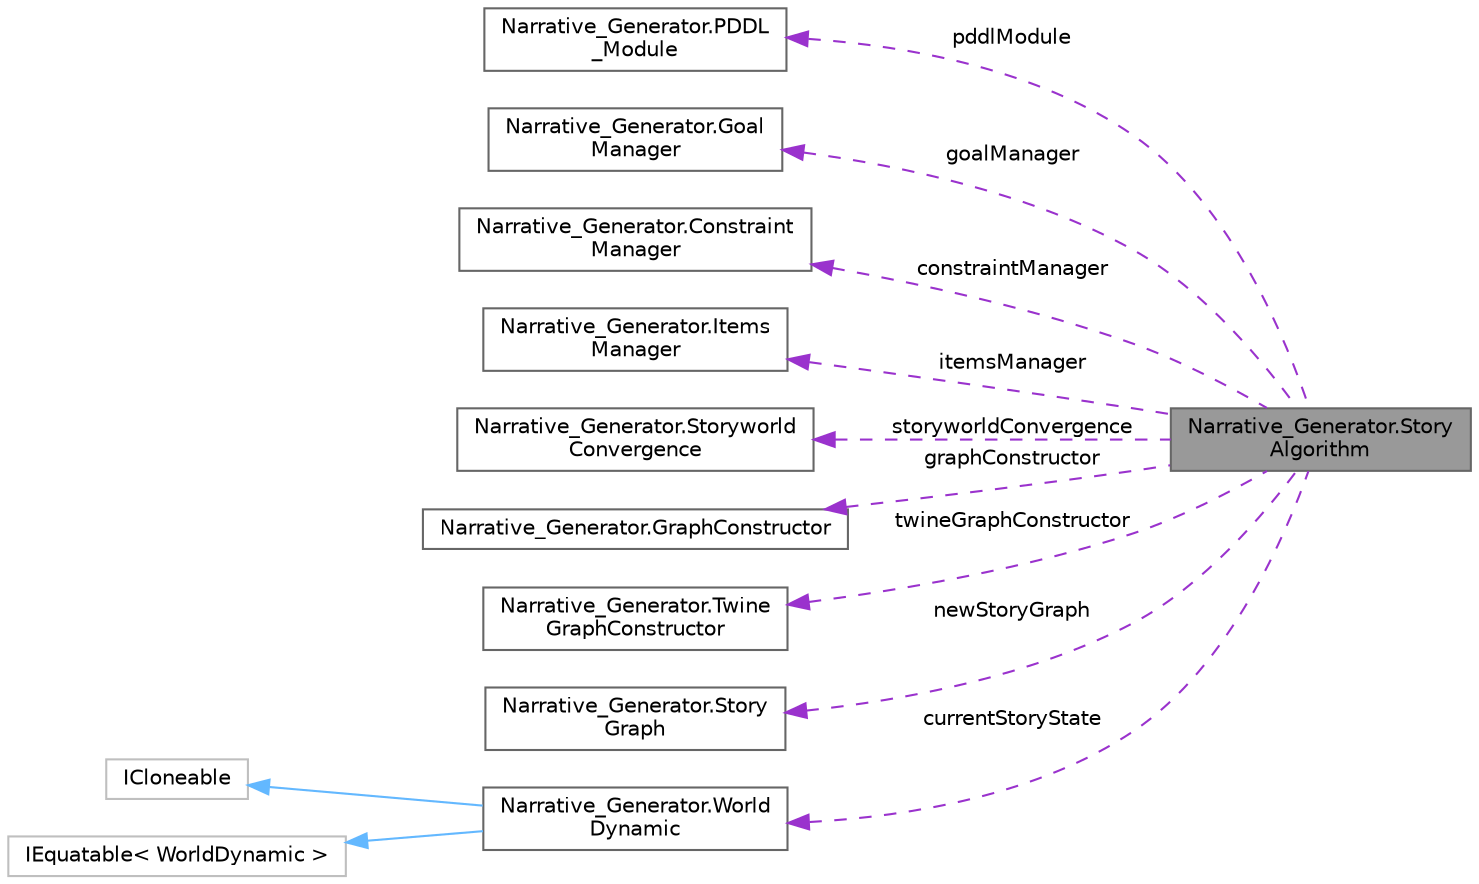 digraph "Narrative_Generator.StoryAlgorithm"
{
 // LATEX_PDF_SIZE
  bgcolor="transparent";
  edge [fontname=Helvetica,fontsize=10,labelfontname=Helvetica,labelfontsize=10];
  node [fontname=Helvetica,fontsize=10,shape=box,height=0.2,width=0.4];
  rankdir="LR";
  Node1 [label="Narrative_Generator.Story\lAlgorithm",height=0.2,width=0.4,color="gray40", fillcolor="grey60", style="filled", fontcolor="black",tooltip=" "];
  Node2 -> Node1 [dir="back",color="darkorchid3",style="dashed",label=" pddlModule" ];
  Node2 [label="Narrative_Generator.PDDL\l_Module",height=0.2,width=0.4,color="gray40", fillcolor="white", style="filled",URL="$class_narrative___generator_1_1_p_d_d_l___module.html",tooltip="A class that controls the creation of a description of the planning domain and planning problem in th..."];
  Node3 -> Node1 [dir="back",color="darkorchid3",style="dashed",label=" goalManager" ];
  Node3 [label="Narrative_Generator.Goal\lManager",height=0.2,width=0.4,color="gray40", fillcolor="white", style="filled",URL="$class_narrative___generator_1_1_goal_manager.html",tooltip="A class that manages the goals of agents."];
  Node4 -> Node1 [dir="back",color="darkorchid3",style="dashed",label=" constraintManager" ];
  Node4 [label="Narrative_Generator.Constraint\lManager",height=0.2,width=0.4,color="gray40", fillcolor="white", style="filled",URL="$class_narrative___generator_1_1_constraint_manager.html",tooltip="The class that manages the constraints."];
  Node5 -> Node1 [dir="back",color="darkorchid3",style="dashed",label=" itemsManager" ];
  Node5 [label="Narrative_Generator.Items\lManager",height=0.2,width=0.4,color="gray40", fillcolor="white", style="filled",URL="$class_narrative___generator_1_1_items_manager.html",tooltip="The class that controls the creation and management of items."];
  Node6 -> Node1 [dir="back",color="darkorchid3",style="dashed",label=" storyworldConvergence" ];
  Node6 [label="Narrative_Generator.Storyworld\lConvergence",height=0.2,width=0.4,color="gray40", fillcolor="white", style="filled",URL="$class_narrative___generator_1_1_storyworld_convergence.html",tooltip="A class that implements the process of performing an action at all its stages: planning,..."];
  Node7 -> Node1 [dir="back",color="darkorchid3",style="dashed",label=" graphСonstructor" ];
  Node7 [label="Narrative_Generator.GraphСonstructor",height=0.2,width=0.4,color="gray40", fillcolor="white", style="filled",URL="$class_narrative___generator_1_1_graph_xD0_xA1onstructor.html",tooltip="The class that controls the conversion of the story graph to dot format."];
  Node8 -> Node1 [dir="back",color="darkorchid3",style="dashed",label=" twineGraphConstructor" ];
  Node8 [label="Narrative_Generator.Twine\lGraphConstructor",height=0.2,width=0.4,color="gray40", fillcolor="white", style="filled",URL="$class_narrative___generator_1_1_twine_graph_constructor.html",tooltip="A class for converting a story graph into an interactive story for Twine."];
  Node9 -> Node1 [dir="back",color="darkorchid3",style="dashed",label=" newStoryGraph" ];
  Node9 [label="Narrative_Generator.Story\lGraph",height=0.2,width=0.4,color="gray40", fillcolor="white", style="filled",URL="$class_narrative___generator_1_1_story_graph.html",tooltip="A class that is a representation of a narrative graph, where nodes are states of the world and edges ..."];
  Node10 -> Node1 [dir="back",color="darkorchid3",style="dashed",label=" currentStoryState" ];
  Node10 [label="Narrative_Generator.World\lDynamic",height=0.2,width=0.4,color="gray40", fillcolor="white", style="filled",URL="$class_narrative___generator_1_1_world_dynamic.html",tooltip="A class that implements a dynamic (frequently changed) part of the state of the storyworld that store..."];
  Node11 -> Node10 [dir="back",color="steelblue1",style="solid"];
  Node11 [label="ICloneable",height=0.2,width=0.4,color="grey75", fillcolor="white", style="filled",tooltip=" "];
  Node12 -> Node10 [dir="back",color="steelblue1",style="solid"];
  Node12 [label="IEquatable\< WorldDynamic \>",height=0.2,width=0.4,color="grey75", fillcolor="white", style="filled",tooltip=" "];
}
